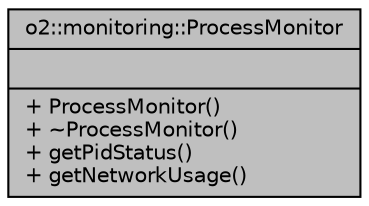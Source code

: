 digraph "o2::monitoring::ProcessMonitor"
{
 // INTERACTIVE_SVG=YES
  bgcolor="transparent";
  edge [fontname="Helvetica",fontsize="10",labelfontname="Helvetica",labelfontsize="10"];
  node [fontname="Helvetica",fontsize="10",shape=record];
  Node1 [label="{o2::monitoring::ProcessMonitor\n||+ ProcessMonitor()\l+ ~ProcessMonitor()\l+ getPidStatus()\l+ getNetworkUsage()\l}",height=0.2,width=0.4,color="black", fillcolor="grey75", style="filled" fontcolor="black"];
}
